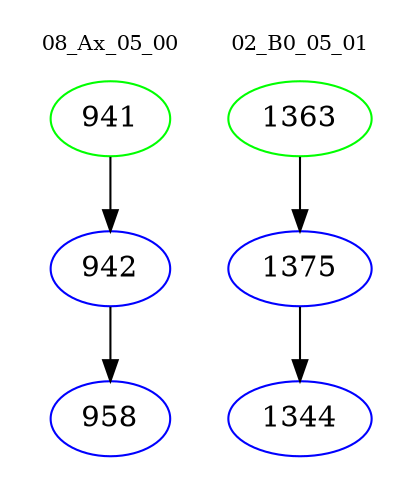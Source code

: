 digraph{
subgraph cluster_0 {
color = white
label = "08_Ax_05_00";
fontsize=10;
T0_941 [label="941", color="green"]
T0_941 -> T0_942 [color="black"]
T0_942 [label="942", color="blue"]
T0_942 -> T0_958 [color="black"]
T0_958 [label="958", color="blue"]
}
subgraph cluster_1 {
color = white
label = "02_B0_05_01";
fontsize=10;
T1_1363 [label="1363", color="green"]
T1_1363 -> T1_1375 [color="black"]
T1_1375 [label="1375", color="blue"]
T1_1375 -> T1_1344 [color="black"]
T1_1344 [label="1344", color="blue"]
}
}

